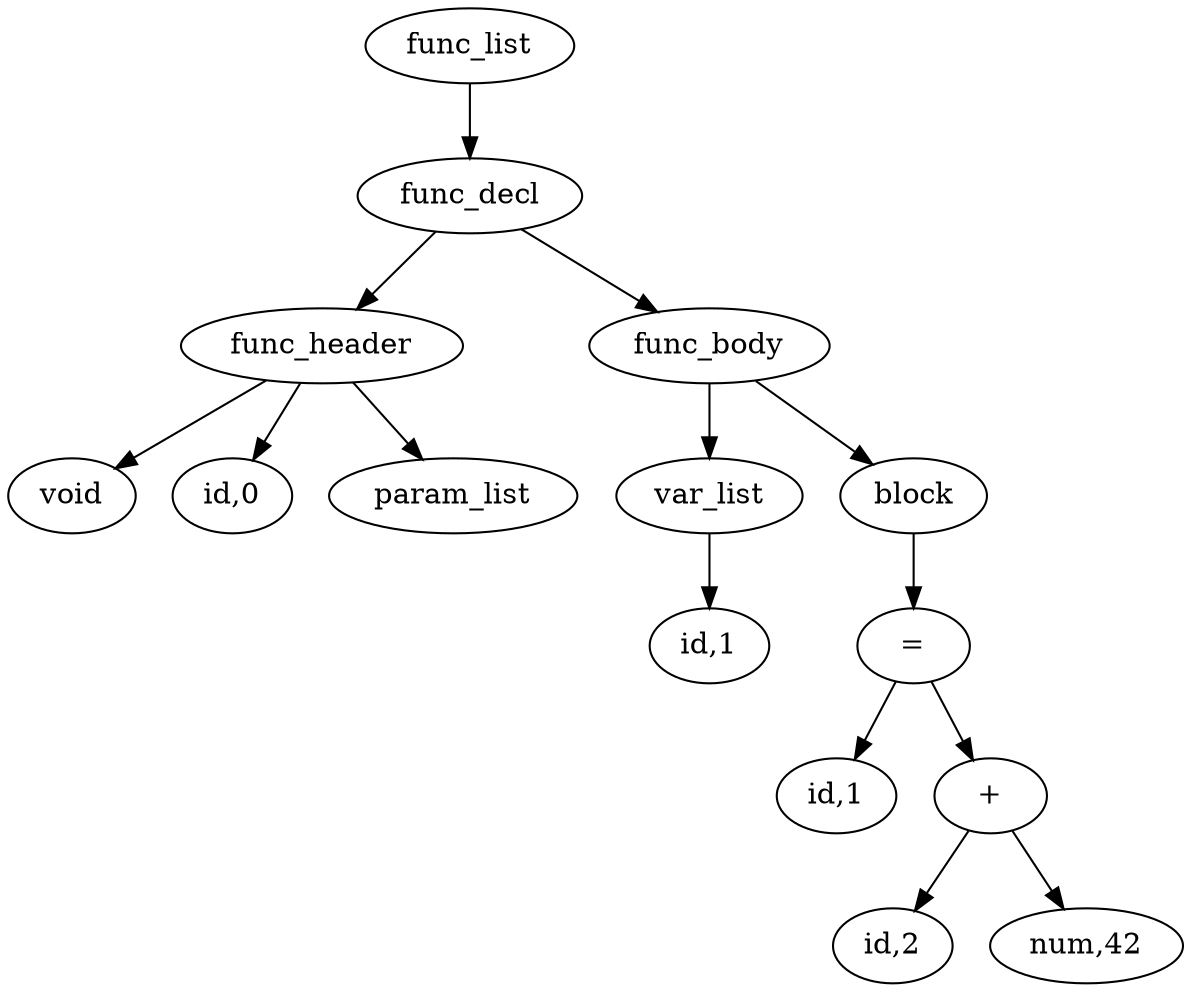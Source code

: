 digraph {
graph [ordering="out"];
node0[label="func_list"];
node1[label="func_decl"];
node2[label="func_header"];
node3[label="void"];
node2 -> node3;
node4[label="id,0"];
node2 -> node4;
node5[label="param_list"];
node2 -> node5;
node1 -> node2;
node6[label="func_body"];
node7[label="var_list"];
node8[label="id,1"];
node7 -> node8;
node6 -> node7;
node9[label="block"];
node10[label="="];
node11[label="id,1"];
node10 -> node11;
node12[label="+"];
node13[label="id,2"];
node12 -> node13;
node14[label="num,42"];
node12 -> node14;
node10 -> node12;
node9 -> node10;
node6 -> node9;
node1 -> node6;
node0 -> node1;
}
